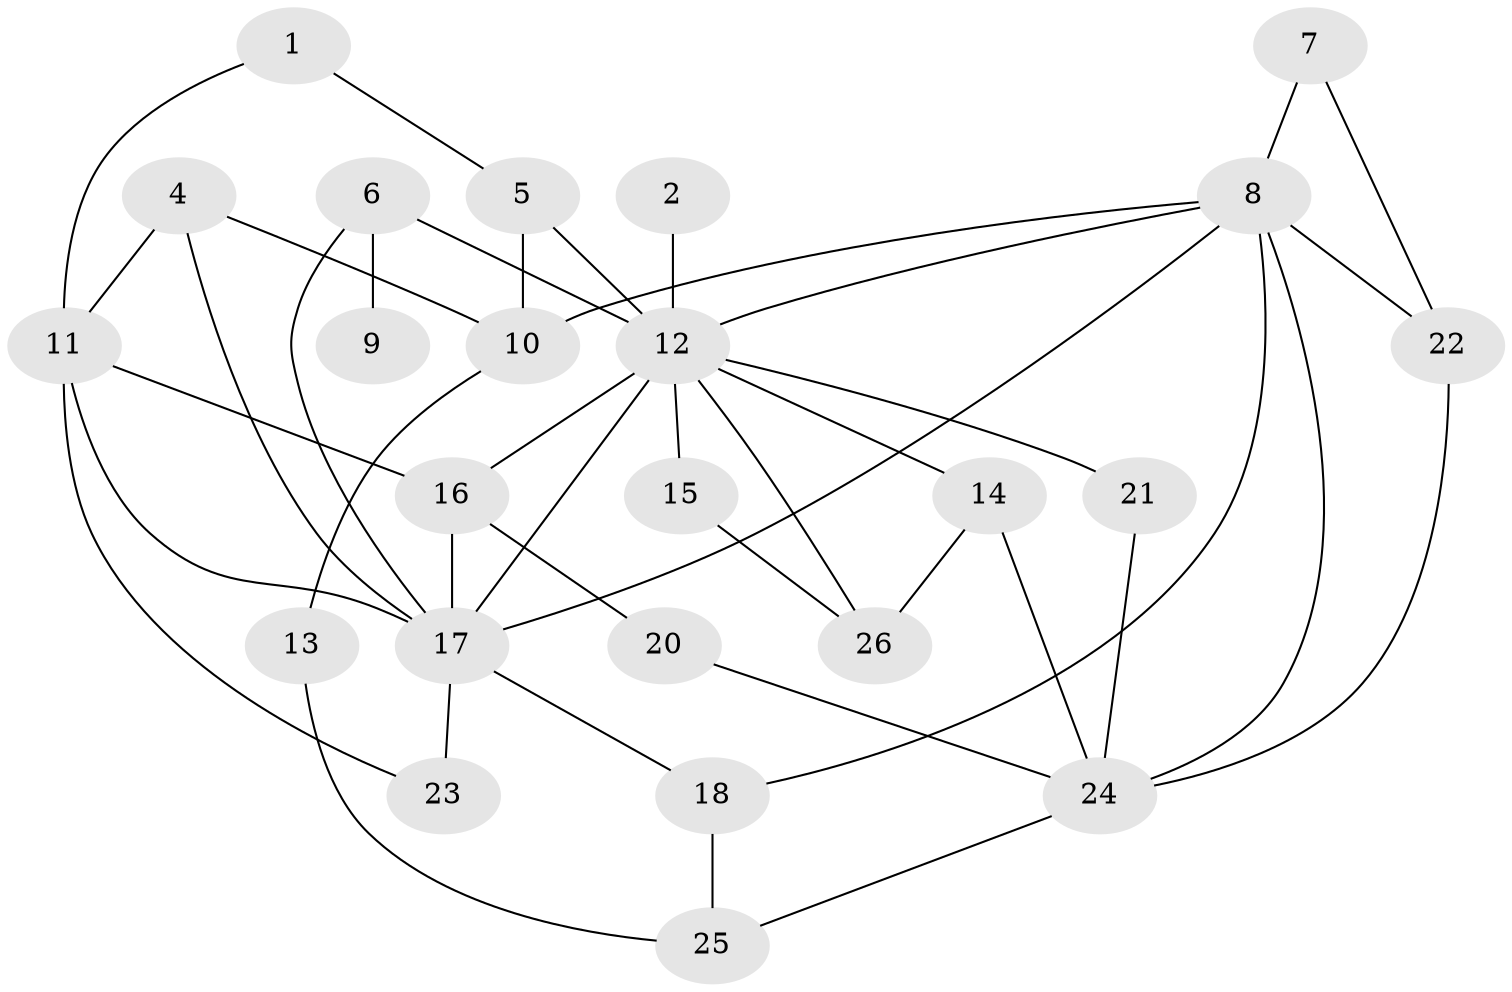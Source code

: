 // original degree distribution, {4: 0.19230769230769232, 3: 0.21153846153846154, 2: 0.3269230769230769, 6: 0.038461538461538464, 5: 0.09615384615384616, 1: 0.11538461538461539, 0: 0.019230769230769232}
// Generated by graph-tools (version 1.1) at 2025/49/03/09/25 03:49:04]
// undirected, 24 vertices, 42 edges
graph export_dot {
graph [start="1"]
  node [color=gray90,style=filled];
  1;
  2;
  4;
  5;
  6;
  7;
  8;
  9;
  10;
  11;
  12;
  13;
  14;
  15;
  16;
  17;
  18;
  20;
  21;
  22;
  23;
  24;
  25;
  26;
  1 -- 5 [weight=1.0];
  1 -- 11 [weight=1.0];
  2 -- 12 [weight=1.0];
  4 -- 10 [weight=2.0];
  4 -- 11 [weight=2.0];
  4 -- 17 [weight=1.0];
  5 -- 10 [weight=1.0];
  5 -- 12 [weight=2.0];
  6 -- 9 [weight=1.0];
  6 -- 12 [weight=2.0];
  6 -- 17 [weight=1.0];
  7 -- 8 [weight=1.0];
  7 -- 22 [weight=1.0];
  8 -- 10 [weight=1.0];
  8 -- 12 [weight=1.0];
  8 -- 17 [weight=1.0];
  8 -- 18 [weight=1.0];
  8 -- 22 [weight=1.0];
  8 -- 24 [weight=1.0];
  10 -- 13 [weight=1.0];
  11 -- 16 [weight=1.0];
  11 -- 17 [weight=2.0];
  11 -- 23 [weight=1.0];
  12 -- 14 [weight=1.0];
  12 -- 15 [weight=1.0];
  12 -- 16 [weight=1.0];
  12 -- 17 [weight=1.0];
  12 -- 21 [weight=1.0];
  12 -- 26 [weight=1.0];
  13 -- 25 [weight=1.0];
  14 -- 24 [weight=1.0];
  14 -- 26 [weight=1.0];
  15 -- 26 [weight=1.0];
  16 -- 17 [weight=1.0];
  16 -- 20 [weight=1.0];
  17 -- 18 [weight=1.0];
  17 -- 23 [weight=1.0];
  18 -- 25 [weight=1.0];
  20 -- 24 [weight=1.0];
  21 -- 24 [weight=1.0];
  22 -- 24 [weight=1.0];
  24 -- 25 [weight=1.0];
}
